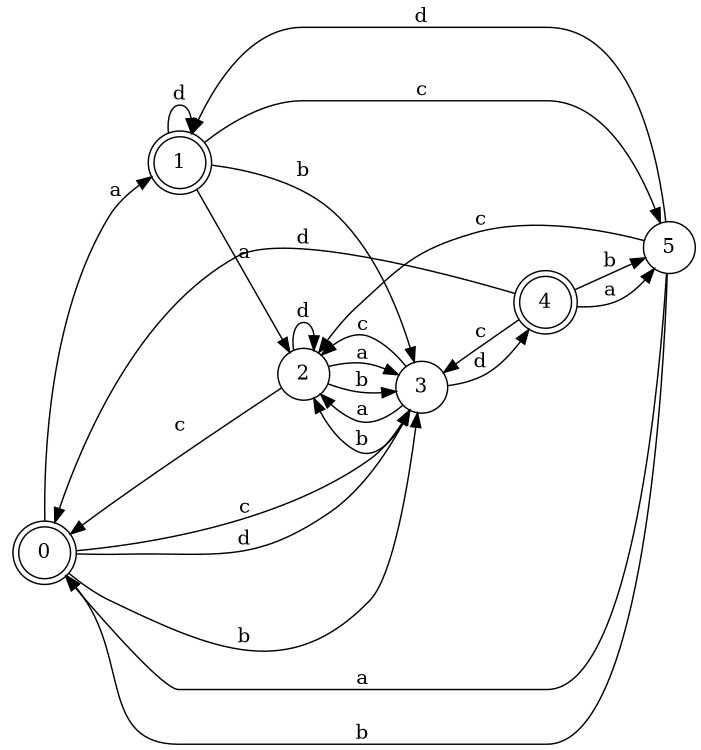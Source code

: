 digraph n5_8 {
__start0 [label="" shape="none"];

rankdir=LR;
size="8,5";

s0 [style="rounded,filled", color="black", fillcolor="white" shape="doublecircle", label="0"];
s1 [style="rounded,filled", color="black", fillcolor="white" shape="doublecircle", label="1"];
s2 [style="filled", color="black", fillcolor="white" shape="circle", label="2"];
s3 [style="filled", color="black", fillcolor="white" shape="circle", label="3"];
s4 [style="rounded,filled", color="black", fillcolor="white" shape="doublecircle", label="4"];
s5 [style="filled", color="black", fillcolor="white" shape="circle", label="5"];
s0 -> s1 [label="a"];
s0 -> s3 [label="b"];
s0 -> s3 [label="c"];
s0 -> s3 [label="d"];
s1 -> s2 [label="a"];
s1 -> s3 [label="b"];
s1 -> s5 [label="c"];
s1 -> s1 [label="d"];
s2 -> s3 [label="a"];
s2 -> s3 [label="b"];
s2 -> s0 [label="c"];
s2 -> s2 [label="d"];
s3 -> s2 [label="a"];
s3 -> s2 [label="b"];
s3 -> s2 [label="c"];
s3 -> s4 [label="d"];
s4 -> s5 [label="a"];
s4 -> s5 [label="b"];
s4 -> s3 [label="c"];
s4 -> s0 [label="d"];
s5 -> s0 [label="a"];
s5 -> s0 [label="b"];
s5 -> s2 [label="c"];
s5 -> s1 [label="d"];

}